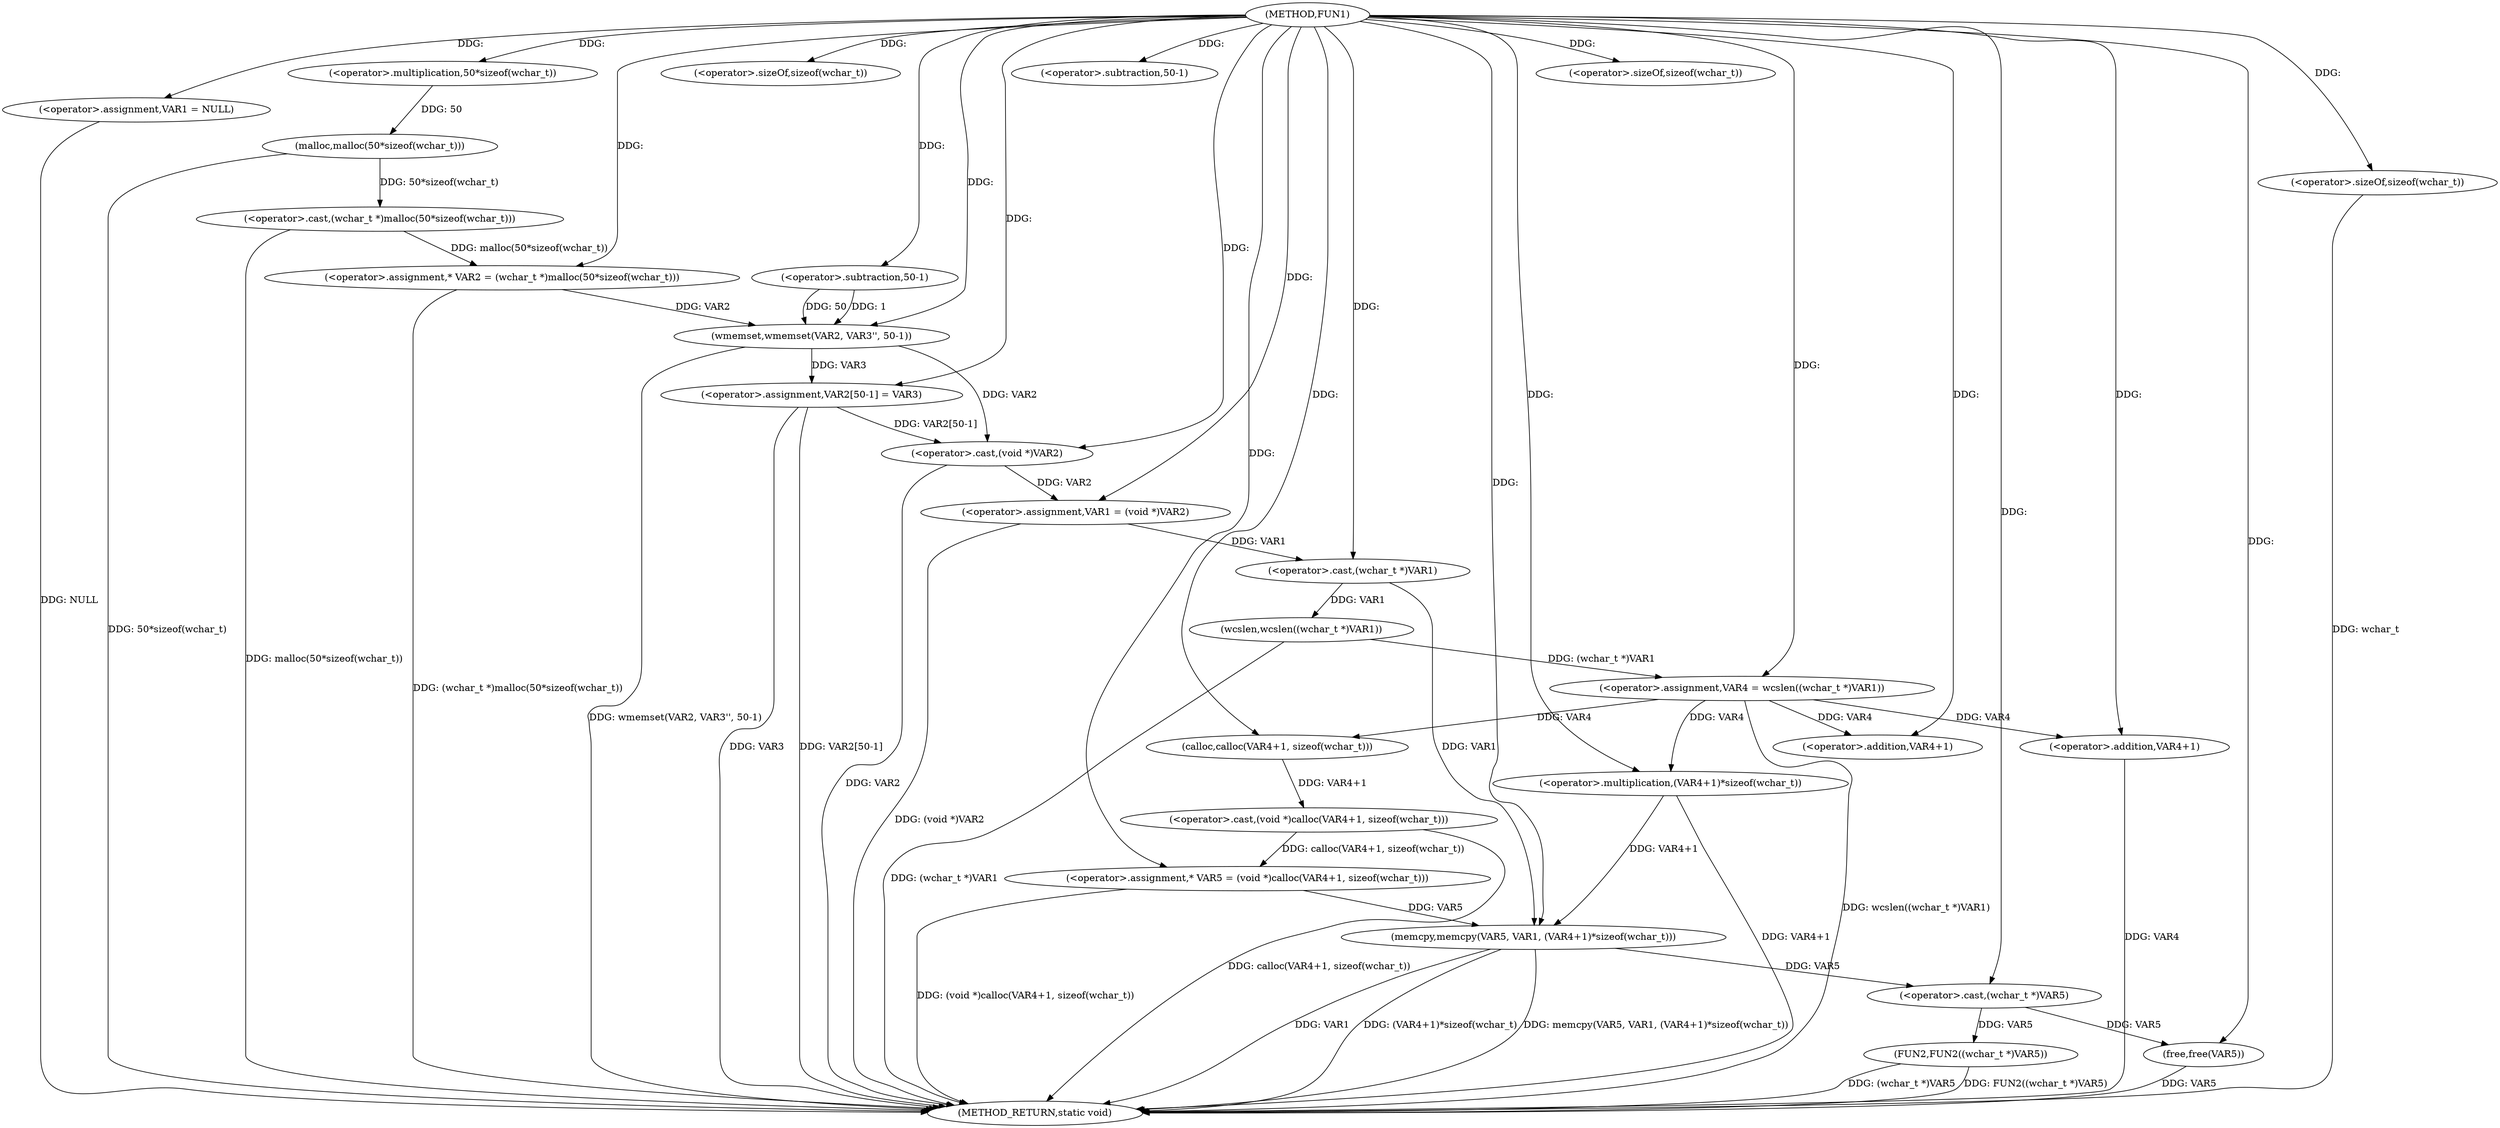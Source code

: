 digraph FUN1 {  
"1000100" [label = "(METHOD,FUN1)" ]
"1000169" [label = "(METHOD_RETURN,static void)" ]
"1000103" [label = "(<operator>.assignment,VAR1 = NULL)" ]
"1000108" [label = "(<operator>.assignment,* VAR2 = (wchar_t *)malloc(50*sizeof(wchar_t)))" ]
"1000110" [label = "(<operator>.cast,(wchar_t *)malloc(50*sizeof(wchar_t)))" ]
"1000112" [label = "(malloc,malloc(50*sizeof(wchar_t)))" ]
"1000113" [label = "(<operator>.multiplication,50*sizeof(wchar_t))" ]
"1000115" [label = "(<operator>.sizeOf,sizeof(wchar_t))" ]
"1000117" [label = "(wmemset,wmemset(VAR2, VAR3'', 50-1))" ]
"1000120" [label = "(<operator>.subtraction,50-1)" ]
"1000123" [label = "(<operator>.assignment,VAR2[50-1] = VAR3)" ]
"1000126" [label = "(<operator>.subtraction,50-1)" ]
"1000130" [label = "(<operator>.assignment,VAR1 = (void *)VAR2)" ]
"1000132" [label = "(<operator>.cast,(void *)VAR2)" ]
"1000137" [label = "(<operator>.assignment,VAR4 = wcslen((wchar_t *)VAR1))" ]
"1000139" [label = "(wcslen,wcslen((wchar_t *)VAR1))" ]
"1000140" [label = "(<operator>.cast,(wchar_t *)VAR1)" ]
"1000144" [label = "(<operator>.assignment,* VAR5 = (void *)calloc(VAR4+1, sizeof(wchar_t)))" ]
"1000146" [label = "(<operator>.cast,(void *)calloc(VAR4+1, sizeof(wchar_t)))" ]
"1000148" [label = "(calloc,calloc(VAR4+1, sizeof(wchar_t)))" ]
"1000149" [label = "(<operator>.addition,VAR4+1)" ]
"1000152" [label = "(<operator>.sizeOf,sizeof(wchar_t))" ]
"1000154" [label = "(memcpy,memcpy(VAR5, VAR1, (VAR4+1)*sizeof(wchar_t)))" ]
"1000157" [label = "(<operator>.multiplication,(VAR4+1)*sizeof(wchar_t))" ]
"1000158" [label = "(<operator>.addition,VAR4+1)" ]
"1000161" [label = "(<operator>.sizeOf,sizeof(wchar_t))" ]
"1000163" [label = "(FUN2,FUN2((wchar_t *)VAR5))" ]
"1000164" [label = "(<operator>.cast,(wchar_t *)VAR5)" ]
"1000167" [label = "(free,free(VAR5))" ]
  "1000154" -> "1000169"  [ label = "DDG: (VAR4+1)*sizeof(wchar_t)"] 
  "1000103" -> "1000169"  [ label = "DDG: NULL"] 
  "1000139" -> "1000169"  [ label = "DDG: (wchar_t *)VAR1"] 
  "1000146" -> "1000169"  [ label = "DDG: calloc(VAR4+1, sizeof(wchar_t))"] 
  "1000110" -> "1000169"  [ label = "DDG: malloc(50*sizeof(wchar_t))"] 
  "1000154" -> "1000169"  [ label = "DDG: memcpy(VAR5, VAR1, (VAR4+1)*sizeof(wchar_t))"] 
  "1000154" -> "1000169"  [ label = "DDG: VAR1"] 
  "1000123" -> "1000169"  [ label = "DDG: VAR2[50-1]"] 
  "1000158" -> "1000169"  [ label = "DDG: VAR4"] 
  "1000117" -> "1000169"  [ label = "DDG: wmemset(VAR2, VAR3'', 50-1)"] 
  "1000167" -> "1000169"  [ label = "DDG: VAR5"] 
  "1000163" -> "1000169"  [ label = "DDG: (wchar_t *)VAR5"] 
  "1000130" -> "1000169"  [ label = "DDG: (void *)VAR2"] 
  "1000137" -> "1000169"  [ label = "DDG: wcslen((wchar_t *)VAR1)"] 
  "1000123" -> "1000169"  [ label = "DDG: VAR3"] 
  "1000132" -> "1000169"  [ label = "DDG: VAR2"] 
  "1000157" -> "1000169"  [ label = "DDG: VAR4+1"] 
  "1000112" -> "1000169"  [ label = "DDG: 50*sizeof(wchar_t)"] 
  "1000108" -> "1000169"  [ label = "DDG: (wchar_t *)malloc(50*sizeof(wchar_t))"] 
  "1000163" -> "1000169"  [ label = "DDG: FUN2((wchar_t *)VAR5)"] 
  "1000161" -> "1000169"  [ label = "DDG: wchar_t"] 
  "1000144" -> "1000169"  [ label = "DDG: (void *)calloc(VAR4+1, sizeof(wchar_t))"] 
  "1000100" -> "1000103"  [ label = "DDG: "] 
  "1000110" -> "1000108"  [ label = "DDG: malloc(50*sizeof(wchar_t))"] 
  "1000100" -> "1000108"  [ label = "DDG: "] 
  "1000112" -> "1000110"  [ label = "DDG: 50*sizeof(wchar_t)"] 
  "1000113" -> "1000112"  [ label = "DDG: 50"] 
  "1000100" -> "1000113"  [ label = "DDG: "] 
  "1000100" -> "1000115"  [ label = "DDG: "] 
  "1000108" -> "1000117"  [ label = "DDG: VAR2"] 
  "1000100" -> "1000117"  [ label = "DDG: "] 
  "1000120" -> "1000117"  [ label = "DDG: 50"] 
  "1000120" -> "1000117"  [ label = "DDG: 1"] 
  "1000100" -> "1000120"  [ label = "DDG: "] 
  "1000117" -> "1000123"  [ label = "DDG: VAR3"] 
  "1000100" -> "1000123"  [ label = "DDG: "] 
  "1000100" -> "1000126"  [ label = "DDG: "] 
  "1000132" -> "1000130"  [ label = "DDG: VAR2"] 
  "1000100" -> "1000130"  [ label = "DDG: "] 
  "1000117" -> "1000132"  [ label = "DDG: VAR2"] 
  "1000123" -> "1000132"  [ label = "DDG: VAR2[50-1]"] 
  "1000100" -> "1000132"  [ label = "DDG: "] 
  "1000139" -> "1000137"  [ label = "DDG: (wchar_t *)VAR1"] 
  "1000100" -> "1000137"  [ label = "DDG: "] 
  "1000140" -> "1000139"  [ label = "DDG: VAR1"] 
  "1000130" -> "1000140"  [ label = "DDG: VAR1"] 
  "1000100" -> "1000140"  [ label = "DDG: "] 
  "1000146" -> "1000144"  [ label = "DDG: calloc(VAR4+1, sizeof(wchar_t))"] 
  "1000100" -> "1000144"  [ label = "DDG: "] 
  "1000148" -> "1000146"  [ label = "DDG: VAR4+1"] 
  "1000137" -> "1000148"  [ label = "DDG: VAR4"] 
  "1000100" -> "1000148"  [ label = "DDG: "] 
  "1000137" -> "1000149"  [ label = "DDG: VAR4"] 
  "1000100" -> "1000149"  [ label = "DDG: "] 
  "1000100" -> "1000152"  [ label = "DDG: "] 
  "1000144" -> "1000154"  [ label = "DDG: VAR5"] 
  "1000100" -> "1000154"  [ label = "DDG: "] 
  "1000140" -> "1000154"  [ label = "DDG: VAR1"] 
  "1000157" -> "1000154"  [ label = "DDG: VAR4+1"] 
  "1000100" -> "1000157"  [ label = "DDG: "] 
  "1000137" -> "1000157"  [ label = "DDG: VAR4"] 
  "1000100" -> "1000158"  [ label = "DDG: "] 
  "1000137" -> "1000158"  [ label = "DDG: VAR4"] 
  "1000100" -> "1000161"  [ label = "DDG: "] 
  "1000164" -> "1000163"  [ label = "DDG: VAR5"] 
  "1000154" -> "1000164"  [ label = "DDG: VAR5"] 
  "1000100" -> "1000164"  [ label = "DDG: "] 
  "1000164" -> "1000167"  [ label = "DDG: VAR5"] 
  "1000100" -> "1000167"  [ label = "DDG: "] 
}
